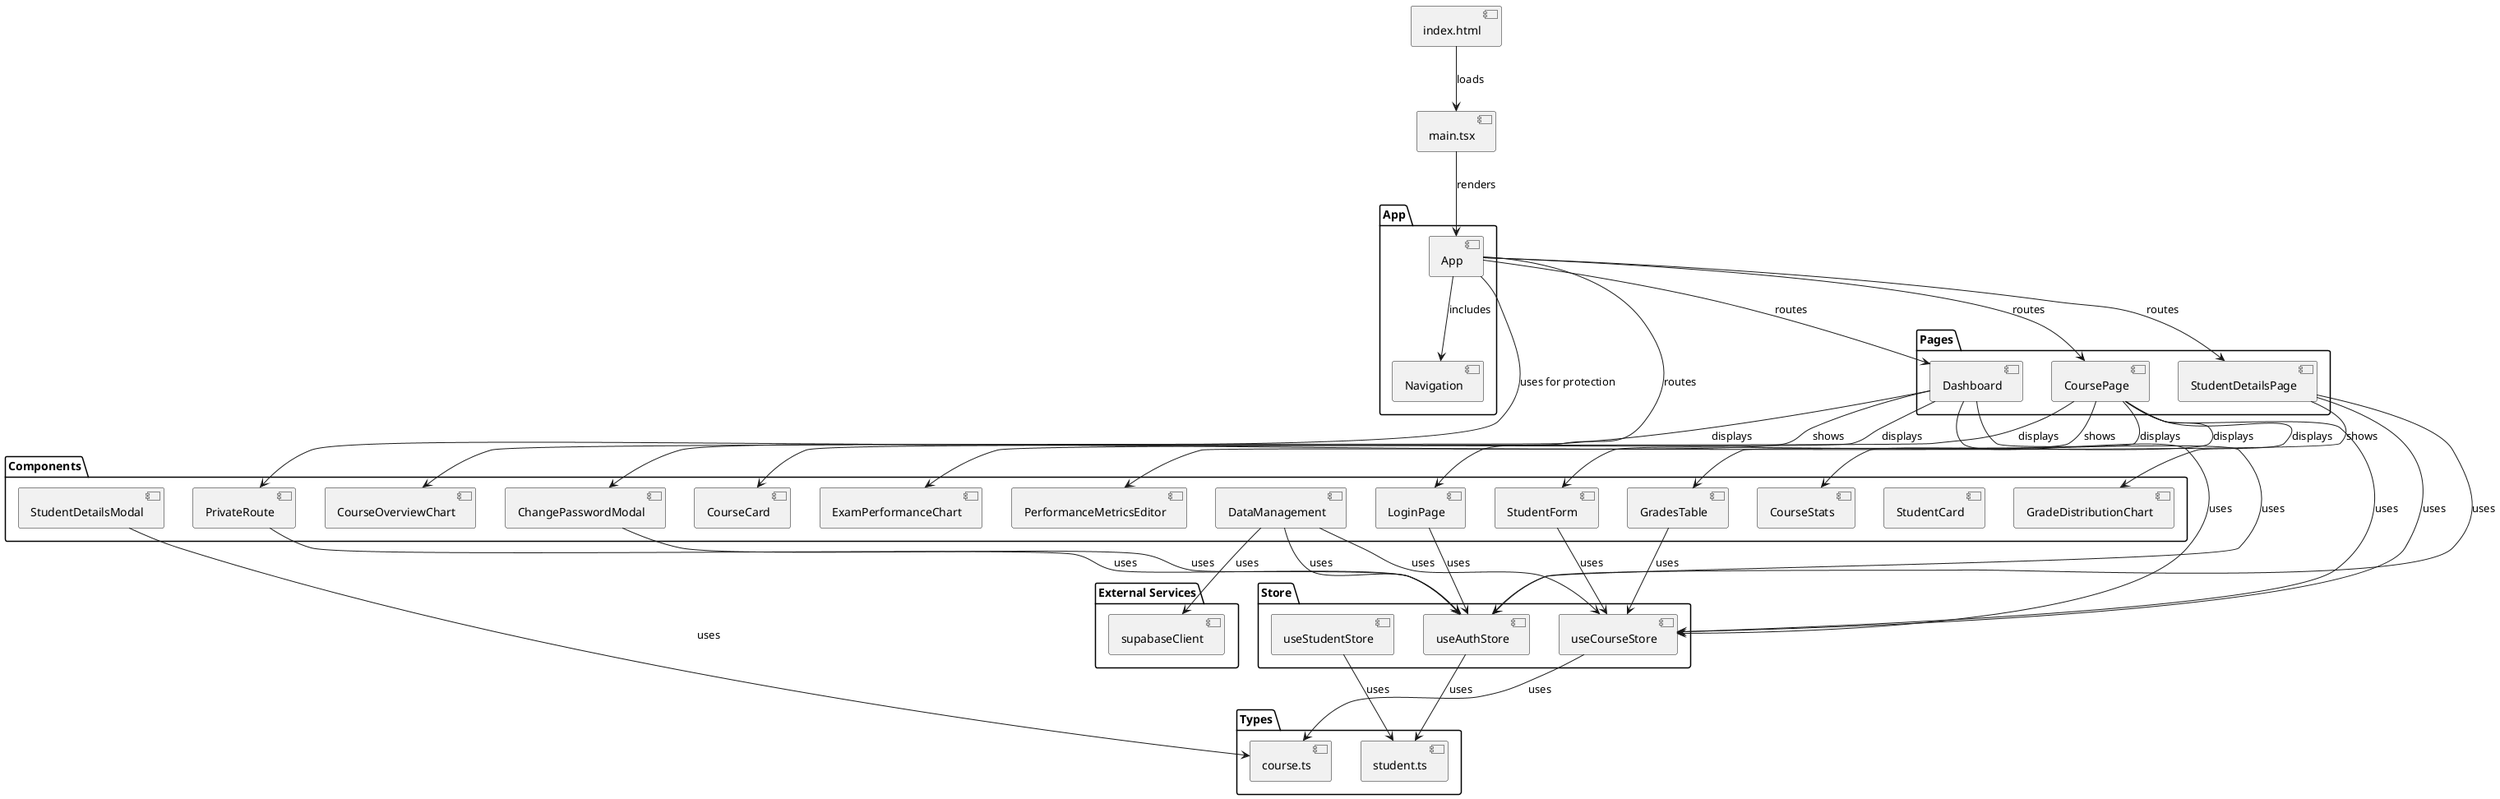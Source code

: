 @startuml Student Management System

' Main application container
package "App" {
  [App] as app
  [Navigation] as navigation
}

' Pages
package "Pages" {
  [Dashboard] as dashboard
  [CoursePage] as coursePage
  [StudentDetailsPage] as studentDetailsPage
}

' Components
package "Components" {
  ' Student related components
  [StudentForm] as studentForm
  [StudentCard] as studentCard
  [StudentDetailsModal] as studentDetailsModal
  
  ' Course related components
  [CourseCard] as courseCard
  [CourseStats] as courseStats
  
  ' Grade & Performance related components
  [GradesTable] as gradesTable
  [PerformanceMetricsEditor] as performanceMetricsEditor
  
  ' Visualization components
  [GradeDistributionChart] as gradeDistributionChart
  [ExamPerformanceChart] as examPerformanceChart
  [CourseOverviewChart] as courseOverviewChart
  
  ' Authentication components
  [LoginPage] as loginPage
  [ChangePasswordModal] as changePasswordModal
  [PrivateRoute] as privateRoute

  ' Data management
  [DataManagement] as dataManagement
}

' State Management
package "Store" {
  [useCourseStore] as courseStore
  [useAuthStore] as authStore
  [useStudentStore] as studentStore
}

' Types
package "Types" {
  [course.ts] as courseTypes
  [student.ts] as studentTypes
}

' External Services
package "External Services" {
  [supabaseClient] as supabaseClient
}

' Application entry points
[index.html] as entryPoint
[main.tsx] as mainEntry

' Relationships
entryPoint --> mainEntry : loads
mainEntry --> app : renders

' App relationships
app --> navigation : includes
app --> dashboard : routes
app --> coursePage : routes
app --> studentDetailsPage : routes
app --> loginPage : routes
app --> privateRoute : uses for protection

' Dashboard relationships
dashboard --> courseStore : uses
dashboard --> authStore : uses
dashboard --> courseCard : displays
dashboard --> courseOverviewChart : displays
dashboard --> changePasswordModal : shows

' Course page relationships
coursePage --> courseStore : uses
coursePage --> courseStats : displays
coursePage --> gradeDistributionChart : displays
coursePage --> examPerformanceChart : displays
coursePage --> gradesTable : displays
coursePage --> studentForm : shows

' Student details page relationships
studentDetailsPage --> courseStore : uses
studentDetailsPage --> authStore : uses
studentDetailsPage --> performanceMetricsEditor : shows

' Component relationships
gradesTable --> courseStore : uses
studentForm --> courseStore : uses
studentDetailsModal --> courseTypes : uses
dataManagement --> courseStore : uses
dataManagement --> authStore : uses
dataManagement --> supabaseClient : uses

' Store relationships
courseStore --> courseTypes : uses
authStore --> studentTypes : uses
studentStore --> studentTypes : uses

' Login and auth related
loginPage --> authStore : uses
changePasswordModal --> authStore : uses
privateRoute --> authStore : uses

@enduml